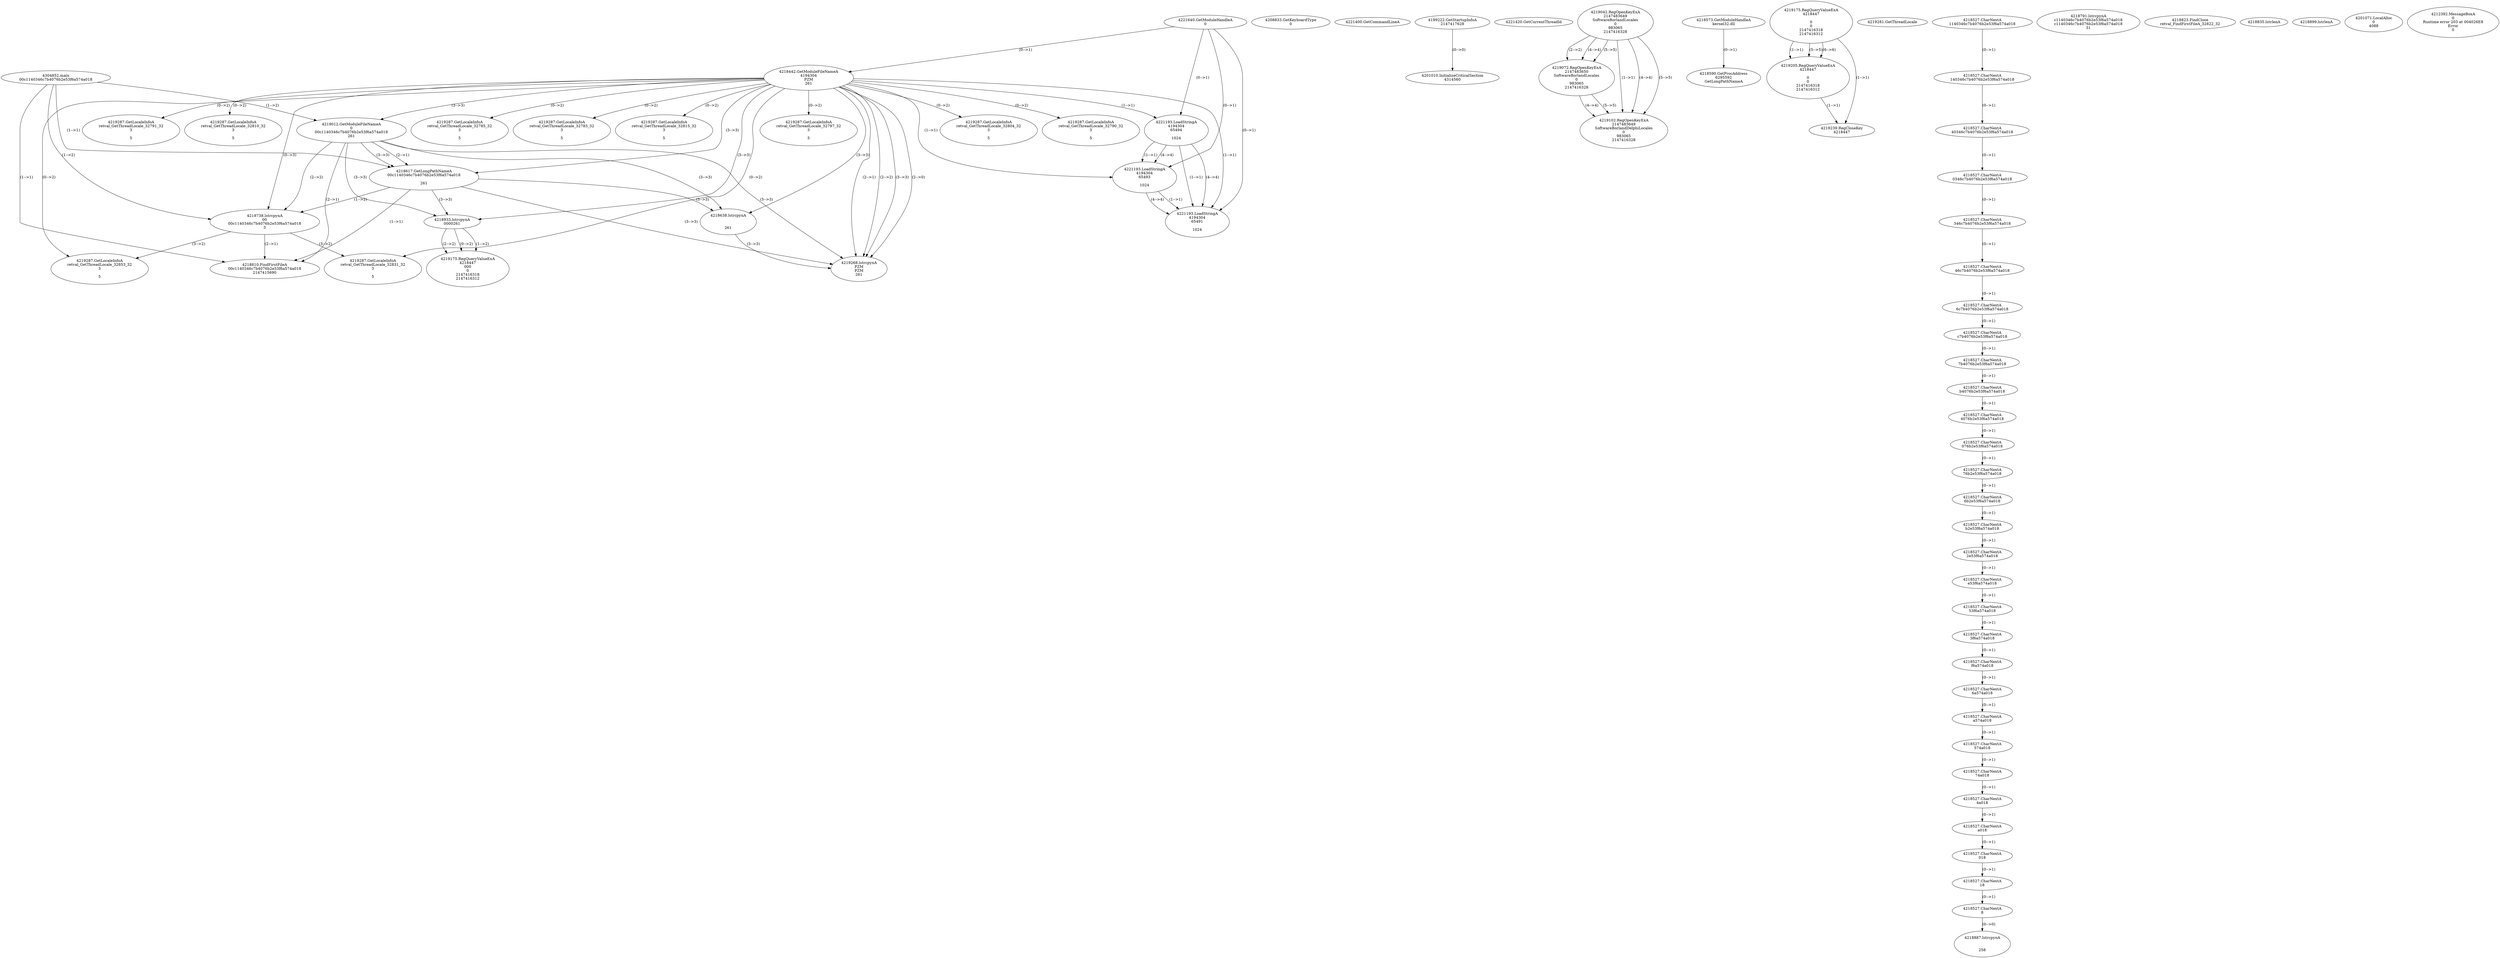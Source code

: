 // Global SCDG with merge call
digraph {
	0 [label="4304852.main
00c1140346c7b4076b2e53f6a574a018"]
	1 [label="4221640.GetModuleHandleA
0"]
	2 [label="4208833.GetKeyboardType
0"]
	3 [label="4221400.GetCommandLineA
"]
	4 [label="4199222.GetStartupInfoA
2147417628"]
	5 [label="4221420.GetCurrentThreadId
"]
	6 [label="4218442.GetModuleFileNameA
4194304
PZM
261"]
	1 -> 6 [label="(0-->1)"]
	7 [label="4219012.GetModuleFileNameA
0
00c1140346c7b4076b2e53f6a574a018
261"]
	0 -> 7 [label="(1-->2)"]
	6 -> 7 [label="(3-->3)"]
	8 [label="4219042.RegOpenKeyExA
2147483649
Software\Borland\Locales
0
983065
2147416328"]
	9 [label="4219072.RegOpenKeyExA
2147483650
Software\Borland\Locales
0
983065
2147416328"]
	8 -> 9 [label="(2-->2)"]
	8 -> 9 [label="(4-->4)"]
	8 -> 9 [label="(5-->5)"]
	10 [label="4218573.GetModuleHandleA
kernel32.dll"]
	11 [label="4218590.GetProcAddress
6295592
GetLongPathNameA"]
	10 -> 11 [label="(0-->1)"]
	12 [label="4218617.GetLongPathNameA
00c1140346c7b4076b2e53f6a574a018

261"]
	0 -> 12 [label="(1-->1)"]
	7 -> 12 [label="(2-->1)"]
	6 -> 12 [label="(3-->3)"]
	7 -> 12 [label="(3-->3)"]
	13 [label="4218638.lstrcpynA


261"]
	6 -> 13 [label="(3-->3)"]
	7 -> 13 [label="(3-->3)"]
	12 -> 13 [label="(3-->3)"]
	14 [label="4219175.RegQueryValueExA
4218447

0
0
2147416318
2147416312"]
	15 [label="4219205.RegQueryValueExA
4218447

0
0
2147416318
2147416312"]
	14 -> 15 [label="(1-->1)"]
	14 -> 15 [label="(5-->5)"]
	14 -> 15 [label="(6-->6)"]
	16 [label="4219239.RegCloseKey
4218447"]
	14 -> 16 [label="(1-->1)"]
	15 -> 16 [label="(1-->1)"]
	17 [label="4219268.lstrcpynA
PZM
PZM
261"]
	6 -> 17 [label="(2-->1)"]
	6 -> 17 [label="(2-->2)"]
	6 -> 17 [label="(3-->3)"]
	7 -> 17 [label="(3-->3)"]
	12 -> 17 [label="(3-->3)"]
	13 -> 17 [label="(3-->3)"]
	6 -> 17 [label="(2-->0)"]
	18 [label="4219281.GetThreadLocale
"]
	19 [label="4219287.GetLocaleInfoA
retval_GetThreadLocale_32797_32
3

5"]
	6 -> 19 [label="(0-->2)"]
	20 [label="4221193.LoadStringA
4194304
65494

1024"]
	1 -> 20 [label="(0-->1)"]
	6 -> 20 [label="(1-->1)"]
	21 [label="4221193.LoadStringA
4194304
65493

1024"]
	1 -> 21 [label="(0-->1)"]
	6 -> 21 [label="(1-->1)"]
	20 -> 21 [label="(1-->1)"]
	20 -> 21 [label="(4-->4)"]
	22 [label="4221193.LoadStringA
4194304
65491

1024"]
	1 -> 22 [label="(0-->1)"]
	6 -> 22 [label="(1-->1)"]
	20 -> 22 [label="(1-->1)"]
	21 -> 22 [label="(1-->1)"]
	20 -> 22 [label="(4-->4)"]
	21 -> 22 [label="(4-->4)"]
	23 [label="4219102.RegOpenKeyExA
2147483649
Software\Borland\Delphi\Locales
0
983065
2147416328"]
	8 -> 23 [label="(1-->1)"]
	8 -> 23 [label="(4-->4)"]
	9 -> 23 [label="(4-->4)"]
	8 -> 23 [label="(5-->5)"]
	9 -> 23 [label="(5-->5)"]
	24 [label="4218738.lstrcpynA
00
00c1140346c7b4076b2e53f6a574a018
3"]
	0 -> 24 [label="(1-->2)"]
	7 -> 24 [label="(2-->2)"]
	12 -> 24 [label="(1-->2)"]
	6 -> 24 [label="(0-->3)"]
	25 [label="4218527.CharNextA
1140346c7b4076b2e53f6a574a018"]
	26 [label="4218527.CharNextA
140346c7b4076b2e53f6a574a018"]
	25 -> 26 [label="(0-->1)"]
	27 [label="4218527.CharNextA
40346c7b4076b2e53f6a574a018"]
	26 -> 27 [label="(0-->1)"]
	28 [label="4218527.CharNextA
0346c7b4076b2e53f6a574a018"]
	27 -> 28 [label="(0-->1)"]
	29 [label="4218527.CharNextA
346c7b4076b2e53f6a574a018"]
	28 -> 29 [label="(0-->1)"]
	30 [label="4218527.CharNextA
46c7b4076b2e53f6a574a018"]
	29 -> 30 [label="(0-->1)"]
	31 [label="4218527.CharNextA
6c7b4076b2e53f6a574a018"]
	30 -> 31 [label="(0-->1)"]
	32 [label="4218527.CharNextA
c7b4076b2e53f6a574a018"]
	31 -> 32 [label="(0-->1)"]
	33 [label="4218527.CharNextA
7b4076b2e53f6a574a018"]
	32 -> 33 [label="(0-->1)"]
	34 [label="4218527.CharNextA
b4076b2e53f6a574a018"]
	33 -> 34 [label="(0-->1)"]
	35 [label="4218527.CharNextA
4076b2e53f6a574a018"]
	34 -> 35 [label="(0-->1)"]
	36 [label="4218527.CharNextA
076b2e53f6a574a018"]
	35 -> 36 [label="(0-->1)"]
	37 [label="4218527.CharNextA
76b2e53f6a574a018"]
	36 -> 37 [label="(0-->1)"]
	38 [label="4218527.CharNextA
6b2e53f6a574a018"]
	37 -> 38 [label="(0-->1)"]
	39 [label="4218527.CharNextA
b2e53f6a574a018"]
	38 -> 39 [label="(0-->1)"]
	40 [label="4218527.CharNextA
2e53f6a574a018"]
	39 -> 40 [label="(0-->1)"]
	41 [label="4218527.CharNextA
e53f6a574a018"]
	40 -> 41 [label="(0-->1)"]
	42 [label="4218527.CharNextA
53f6a574a018"]
	41 -> 42 [label="(0-->1)"]
	43 [label="4218527.CharNextA
3f6a574a018"]
	42 -> 43 [label="(0-->1)"]
	44 [label="4218527.CharNextA
f6a574a018"]
	43 -> 44 [label="(0-->1)"]
	45 [label="4218527.CharNextA
6a574a018"]
	44 -> 45 [label="(0-->1)"]
	46 [label="4218527.CharNextA
a574a018"]
	45 -> 46 [label="(0-->1)"]
	47 [label="4218527.CharNextA
574a018"]
	46 -> 47 [label="(0-->1)"]
	48 [label="4218527.CharNextA
74a018"]
	47 -> 48 [label="(0-->1)"]
	49 [label="4218527.CharNextA
4a018"]
	48 -> 49 [label="(0-->1)"]
	50 [label="4218527.CharNextA
a018"]
	49 -> 50 [label="(0-->1)"]
	51 [label="4218527.CharNextA
018"]
	50 -> 51 [label="(0-->1)"]
	52 [label="4218527.CharNextA
18"]
	51 -> 52 [label="(0-->1)"]
	53 [label="4218527.CharNextA
8"]
	52 -> 53 [label="(0-->1)"]
	54 [label="4218791.lstrcpynA
c1140346c7b4076b2e53f6a574a018
c1140346c7b4076b2e53f6a574a018
31"]
	55 [label="4218810.FindFirstFileA
00c1140346c7b4076b2e53f6a574a018
2147415690"]
	0 -> 55 [label="(1-->1)"]
	7 -> 55 [label="(2-->1)"]
	12 -> 55 [label="(1-->1)"]
	24 -> 55 [label="(2-->1)"]
	56 [label="4218823.FindClose
retval_FindFirstFileA_32822_32"]
	57 [label="4218835.lstrlenA
"]
	58 [label="4218887.lstrcpynA


258"]
	53 -> 58 [label="(0-->0)"]
	59 [label="4218899.lstrlenA
"]
	60 [label="4218933.lstrcpynA
00\
00\
261"]
	6 -> 60 [label="(3-->3)"]
	7 -> 60 [label="(3-->3)"]
	12 -> 60 [label="(3-->3)"]
	61 [label="4219175.RegQueryValueExA
4218447
00\
0
0
2147416318
2147416312"]
	60 -> 61 [label="(1-->2)"]
	60 -> 61 [label="(2-->2)"]
	60 -> 61 [label="(0-->2)"]
	62 [label="4219287.GetLocaleInfoA
retval_GetThreadLocale_32853_32
3

5"]
	6 -> 62 [label="(0-->2)"]
	24 -> 62 [label="(3-->2)"]
	63 [label="4201010.InitializeCriticalSection
4314560"]
	4 -> 63 [label="(0-->0)"]
	64 [label="4201071.LocalAlloc
0
4088"]
	65 [label="4219287.GetLocaleInfoA
retval_GetThreadLocale_32831_32
3

5"]
	6 -> 65 [label="(0-->2)"]
	24 -> 65 [label="(3-->2)"]
	66 [label="4212392.MessageBoxA
0
Runtime error 203 at 004026E8
Error
0"]
	67 [label="4219287.GetLocaleInfoA
retval_GetThreadLocale_32804_32
3

5"]
	6 -> 67 [label="(0-->2)"]
	68 [label="4219287.GetLocaleInfoA
retval_GetThreadLocale_32790_32
3

5"]
	6 -> 68 [label="(0-->2)"]
	69 [label="4219287.GetLocaleInfoA
retval_GetThreadLocale_32791_32
3

5"]
	6 -> 69 [label="(0-->2)"]
	70 [label="4219287.GetLocaleInfoA
retval_GetThreadLocale_32810_32
3

5"]
	6 -> 70 [label="(0-->2)"]
	71 [label="4219287.GetLocaleInfoA
retval_GetThreadLocale_32785_32
3

5"]
	6 -> 71 [label="(0-->2)"]
	72 [label="4219287.GetLocaleInfoA
retval_GetThreadLocale_32783_32
3

5"]
	6 -> 72 [label="(0-->2)"]
	73 [label="4219287.GetLocaleInfoA
retval_GetThreadLocale_32815_32
3

5"]
	6 -> 73 [label="(0-->2)"]
}
